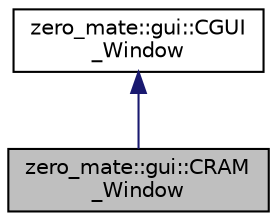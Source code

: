digraph "zero_mate::gui::CRAM_Window"
{
 // LATEX_PDF_SIZE
  bgcolor="transparent";
  edge [fontname="Helvetica",fontsize="10",labelfontname="Helvetica",labelfontsize="10"];
  node [fontname="Helvetica",fontsize="10",shape=record];
  Node1 [label="zero_mate::gui::CRAM\l_Window",height=0.2,width=0.4,color="black", fillcolor="grey75", style="filled", fontcolor="black",tooltip=" "];
  Node2 -> Node1 [dir="back",color="midnightblue",fontsize="10",style="solid",fontname="Helvetica"];
  Node2 [label="zero_mate::gui::CGUI\l_Window",height=0.2,width=0.4,color="black",URL="$classzero__mate_1_1gui_1_1CGUI__Window.html",tooltip=" "];
}
